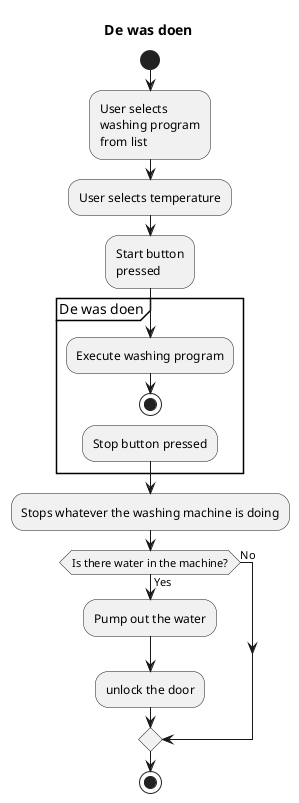 @startuml
title De was doen

start
:User selects
washing program
from list;

:User selects temperature;

:Start button
pressed;
partition "De was doen" {
:Execute washing program;
stop

:Stop button pressed;
}

:Stops whatever the washing machine is doing;
if (Is there water in the machine?) then (Yes)
	:Pump out the water;
	:unlock the door;
else (No)
endif
stop
@enduml

@startuml
title WashingProgram
start
repeat
    :Reads an instruction from the program;
    if(Set water level) then(yes)
        :Set the water level;
    else if(Set temperature) then (yes)
        :Set the temperature;
    else if(Shake) then (yes)
        :Shake the clothes;
    else if(Centrifuge) then (yes)
        :Centrifuge the clothes;
    else if (Slow) then (yes)
        :Slowly rotate the clothes;
    else if (Wait for water) then (yes)
        :wait for the water level to be on the right level;
    else if (Wait for temperature) then (yes)
        :wait for the temperature to be right;




'Wasprogramma'
@enduml

@startuml
title Settings
start
'settings here'
@enduml

@startuml
title Update
start
if (New update detected) then
	:Pop-up comes up
	showing the user
	that a new update
	is available;
	if (Accept the update?) then
		:Update the
		washingmachine;
	else (No)
	endif
else (Else)
endif
stop
@enduml

@startuml
title Authorization
start
    repeat
	:waiting for the input of a pincode;
	if () then(Pincode is entered)
		if (code is correct) then (Yes)
    	    stop
    	else(No)
    	endif
    else(Selected to input restore code)
    :restore code entered;
    if (is restore code correct) then (Yes)
        stop
    else(No)

@enduml